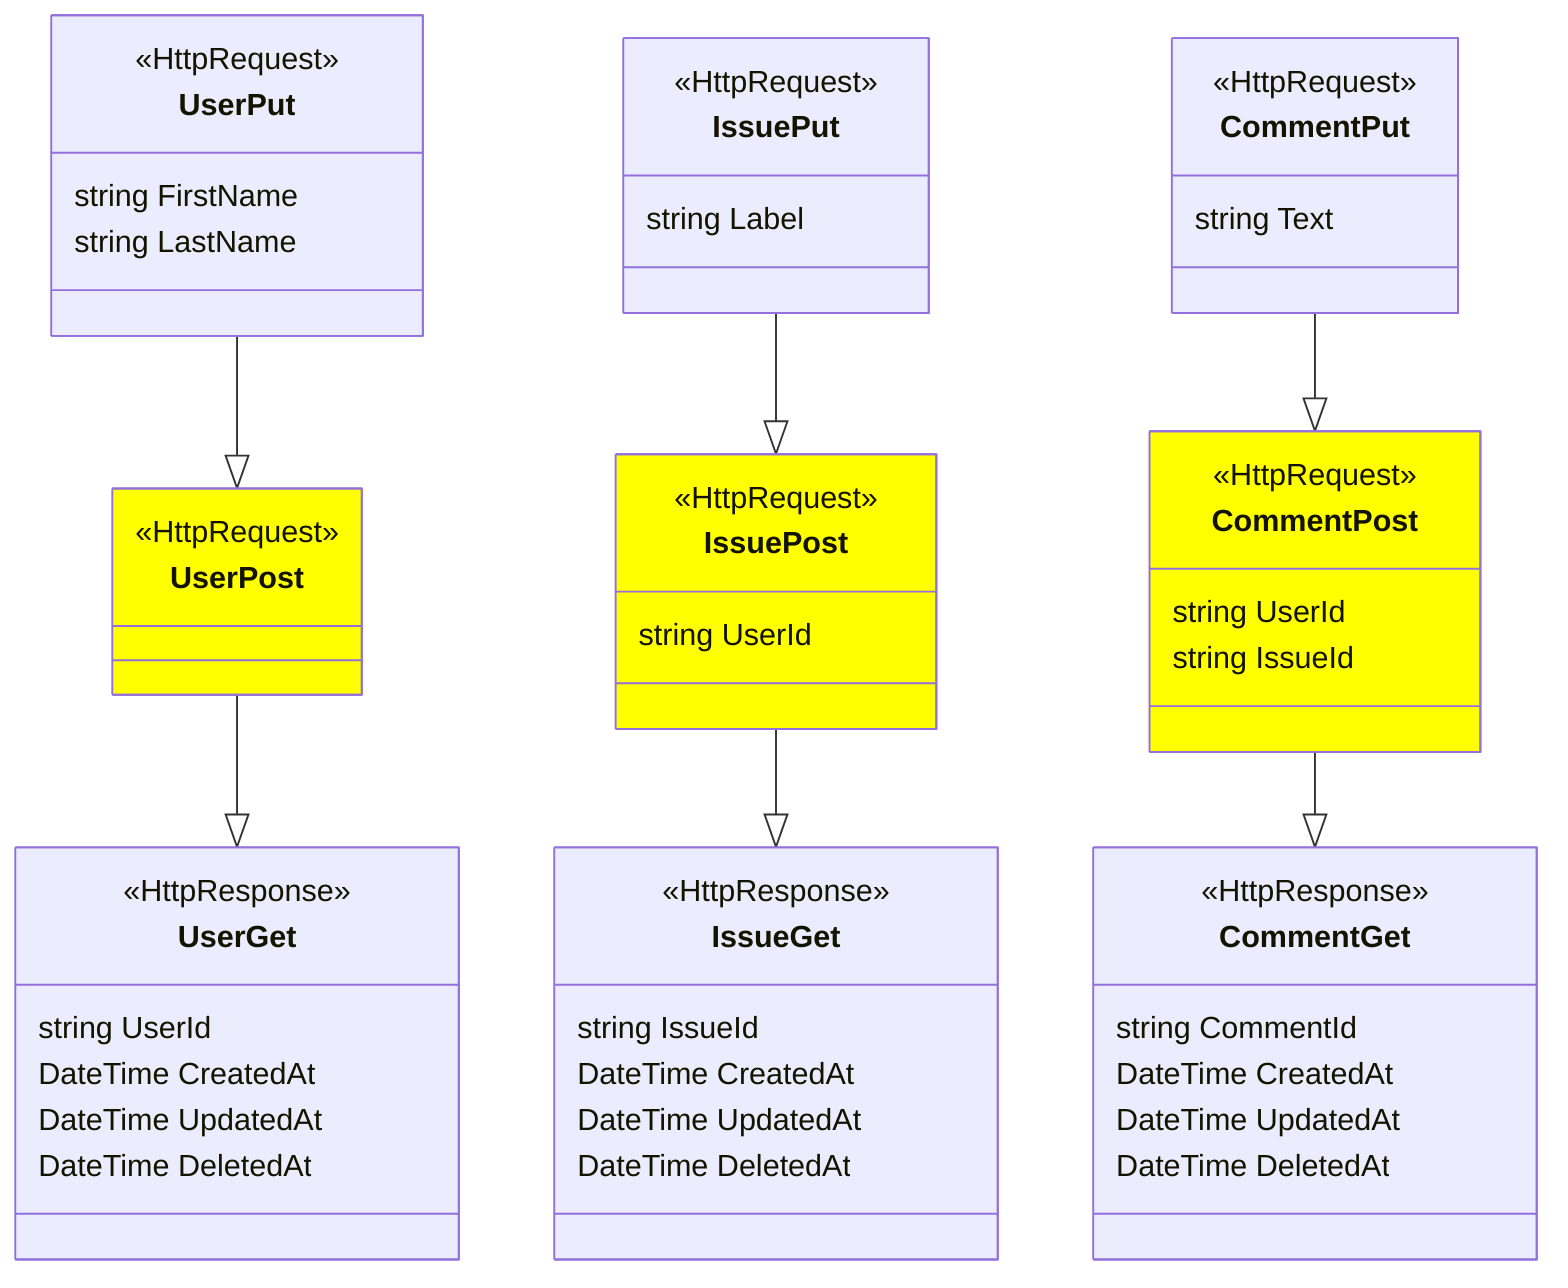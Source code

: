 classDiagram

    direction BT

    class UserGet {
        <<HttpResponse>>
        string UserId
        DateTime CreatedAt
        DateTime UpdatedAt
        DateTime DeletedAt
    }
    class UserPost {
        <<HttpRequest>>
    }
    class UserPut {
        <<HttpRequest>>
        string FirstName
        string LastName
    }

    UserGet <|-- UserPost
    UserPost <|-- UserPut

    class IssueGet {
        <<HttpResponse>>
        string IssueId
        DateTime CreatedAt
        DateTime UpdatedAt
        DateTime DeletedAt
    }
    class IssuePost {
        <<HttpRequest>>
        string UserId
    }
    class IssuePut {
        <<HttpRequest>>
        string Label
    }

    IssueGet <|-- IssuePost
    IssuePost <|-- IssuePut

    class CommentGet {
        <<HttpResponse>>
        string CommentId
        DateTime CreatedAt
        DateTime UpdatedAt
        DateTime DeletedAt
    }
    class CommentPost {
        <<HttpRequest>>
        string UserId
        string IssueId
    }
    class CommentPut {
        <<HttpRequest>>
        string Text
    }

    CommentGet <|-- CommentPost
    CommentPost <|-- CommentPut

    style UserPost fill:yellow
    style IssuePost fill:yellow
    style CommentPost fill:yellow